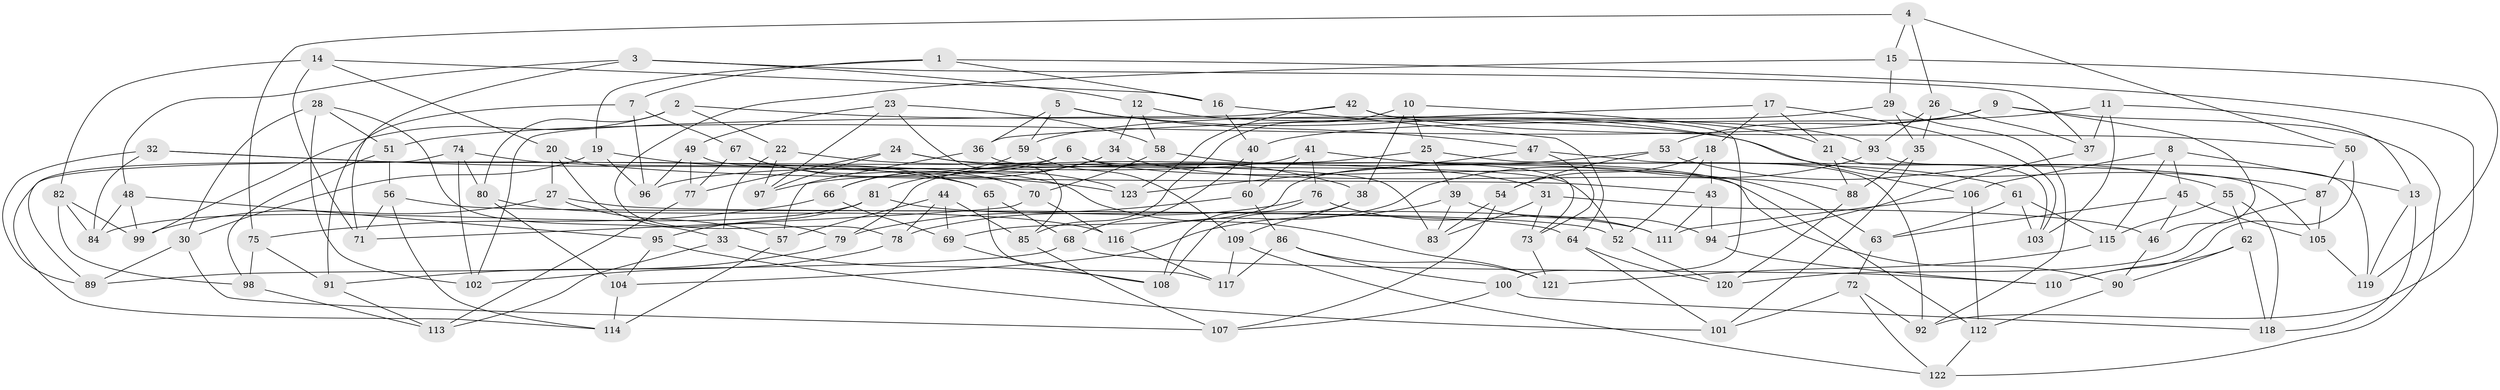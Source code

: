 // Generated by graph-tools (version 1.1) at 2025/16/03/09/25 04:16:16]
// undirected, 123 vertices, 246 edges
graph export_dot {
graph [start="1"]
  node [color=gray90,style=filled];
  1;
  2;
  3;
  4;
  5;
  6;
  7;
  8;
  9;
  10;
  11;
  12;
  13;
  14;
  15;
  16;
  17;
  18;
  19;
  20;
  21;
  22;
  23;
  24;
  25;
  26;
  27;
  28;
  29;
  30;
  31;
  32;
  33;
  34;
  35;
  36;
  37;
  38;
  39;
  40;
  41;
  42;
  43;
  44;
  45;
  46;
  47;
  48;
  49;
  50;
  51;
  52;
  53;
  54;
  55;
  56;
  57;
  58;
  59;
  60;
  61;
  62;
  63;
  64;
  65;
  66;
  67;
  68;
  69;
  70;
  71;
  72;
  73;
  74;
  75;
  76;
  77;
  78;
  79;
  80;
  81;
  82;
  83;
  84;
  85;
  86;
  87;
  88;
  89;
  90;
  91;
  92;
  93;
  94;
  95;
  96;
  97;
  98;
  99;
  100;
  101;
  102;
  103;
  104;
  105;
  106;
  107;
  108;
  109;
  110;
  111;
  112;
  113;
  114;
  115;
  116;
  117;
  118;
  119;
  120;
  121;
  122;
  123;
  1 -- 7;
  1 -- 92;
  1 -- 19;
  1 -- 16;
  2 -- 22;
  2 -- 80;
  2 -- 99;
  2 -- 87;
  3 -- 37;
  3 -- 12;
  3 -- 48;
  3 -- 71;
  4 -- 26;
  4 -- 50;
  4 -- 75;
  4 -- 15;
  5 -- 59;
  5 -- 106;
  5 -- 47;
  5 -- 36;
  6 -- 63;
  6 -- 73;
  6 -- 66;
  6 -- 114;
  7 -- 67;
  7 -- 96;
  7 -- 91;
  8 -- 45;
  8 -- 13;
  8 -- 115;
  8 -- 106;
  9 -- 51;
  9 -- 46;
  9 -- 122;
  9 -- 53;
  10 -- 21;
  10 -- 25;
  10 -- 38;
  10 -- 85;
  11 -- 103;
  11 -- 37;
  11 -- 40;
  11 -- 13;
  12 -- 58;
  12 -- 93;
  12 -- 34;
  13 -- 119;
  13 -- 118;
  14 -- 71;
  14 -- 20;
  14 -- 82;
  14 -- 16;
  15 -- 78;
  15 -- 119;
  15 -- 29;
  16 -- 64;
  16 -- 40;
  17 -- 36;
  17 -- 18;
  17 -- 21;
  17 -- 103;
  18 -- 43;
  18 -- 54;
  18 -- 52;
  19 -- 96;
  19 -- 65;
  19 -- 30;
  20 -- 43;
  20 -- 27;
  20 -- 79;
  21 -- 88;
  21 -- 103;
  22 -- 97;
  22 -- 31;
  22 -- 33;
  23 -- 97;
  23 -- 49;
  23 -- 85;
  23 -- 58;
  24 -- 83;
  24 -- 38;
  24 -- 77;
  24 -- 97;
  25 -- 105;
  25 -- 79;
  25 -- 39;
  26 -- 37;
  26 -- 93;
  26 -- 35;
  27 -- 52;
  27 -- 57;
  27 -- 99;
  28 -- 33;
  28 -- 102;
  28 -- 51;
  28 -- 30;
  29 -- 92;
  29 -- 59;
  29 -- 35;
  30 -- 89;
  30 -- 107;
  31 -- 83;
  31 -- 73;
  31 -- 46;
  32 -- 123;
  32 -- 89;
  32 -- 84;
  32 -- 65;
  33 -- 113;
  33 -- 108;
  34 -- 81;
  34 -- 88;
  34 -- 97;
  35 -- 88;
  35 -- 101;
  36 -- 57;
  36 -- 52;
  37 -- 94;
  38 -- 109;
  38 -- 108;
  39 -- 104;
  39 -- 94;
  39 -- 83;
  40 -- 68;
  40 -- 60;
  41 -- 76;
  41 -- 60;
  41 -- 96;
  41 -- 112;
  42 -- 123;
  42 -- 50;
  42 -- 100;
  42 -- 102;
  43 -- 111;
  43 -- 94;
  44 -- 85;
  44 -- 78;
  44 -- 57;
  44 -- 69;
  45 -- 63;
  45 -- 105;
  45 -- 46;
  46 -- 90;
  47 -- 92;
  47 -- 123;
  47 -- 73;
  48 -- 95;
  48 -- 99;
  48 -- 84;
  49 -- 90;
  49 -- 77;
  49 -- 96;
  50 -- 110;
  50 -- 87;
  51 -- 56;
  51 -- 98;
  52 -- 120;
  53 -- 69;
  53 -- 54;
  53 -- 55;
  54 -- 107;
  54 -- 83;
  55 -- 118;
  55 -- 115;
  55 -- 62;
  56 -- 114;
  56 -- 64;
  56 -- 71;
  57 -- 114;
  58 -- 70;
  58 -- 61;
  59 -- 109;
  59 -- 66;
  60 -- 79;
  60 -- 86;
  61 -- 63;
  61 -- 103;
  61 -- 115;
  62 -- 110;
  62 -- 90;
  62 -- 118;
  63 -- 72;
  64 -- 120;
  64 -- 101;
  65 -- 68;
  65 -- 117;
  66 -- 75;
  66 -- 69;
  67 -- 123;
  67 -- 70;
  67 -- 77;
  68 -- 89;
  68 -- 110;
  69 -- 108;
  70 -- 116;
  70 -- 71;
  72 -- 92;
  72 -- 101;
  72 -- 122;
  73 -- 121;
  74 -- 89;
  74 -- 80;
  74 -- 102;
  74 -- 121;
  75 -- 98;
  75 -- 91;
  76 -- 78;
  76 -- 108;
  76 -- 111;
  77 -- 113;
  78 -- 102;
  79 -- 91;
  80 -- 104;
  80 -- 116;
  81 -- 111;
  81 -- 95;
  81 -- 84;
  82 -- 99;
  82 -- 84;
  82 -- 98;
  85 -- 107;
  86 -- 121;
  86 -- 100;
  86 -- 117;
  87 -- 105;
  87 -- 120;
  88 -- 120;
  90 -- 112;
  91 -- 113;
  93 -- 119;
  93 -- 116;
  94 -- 110;
  95 -- 101;
  95 -- 104;
  98 -- 113;
  100 -- 107;
  100 -- 118;
  104 -- 114;
  105 -- 119;
  106 -- 112;
  106 -- 111;
  109 -- 122;
  109 -- 117;
  112 -- 122;
  115 -- 121;
  116 -- 117;
}
